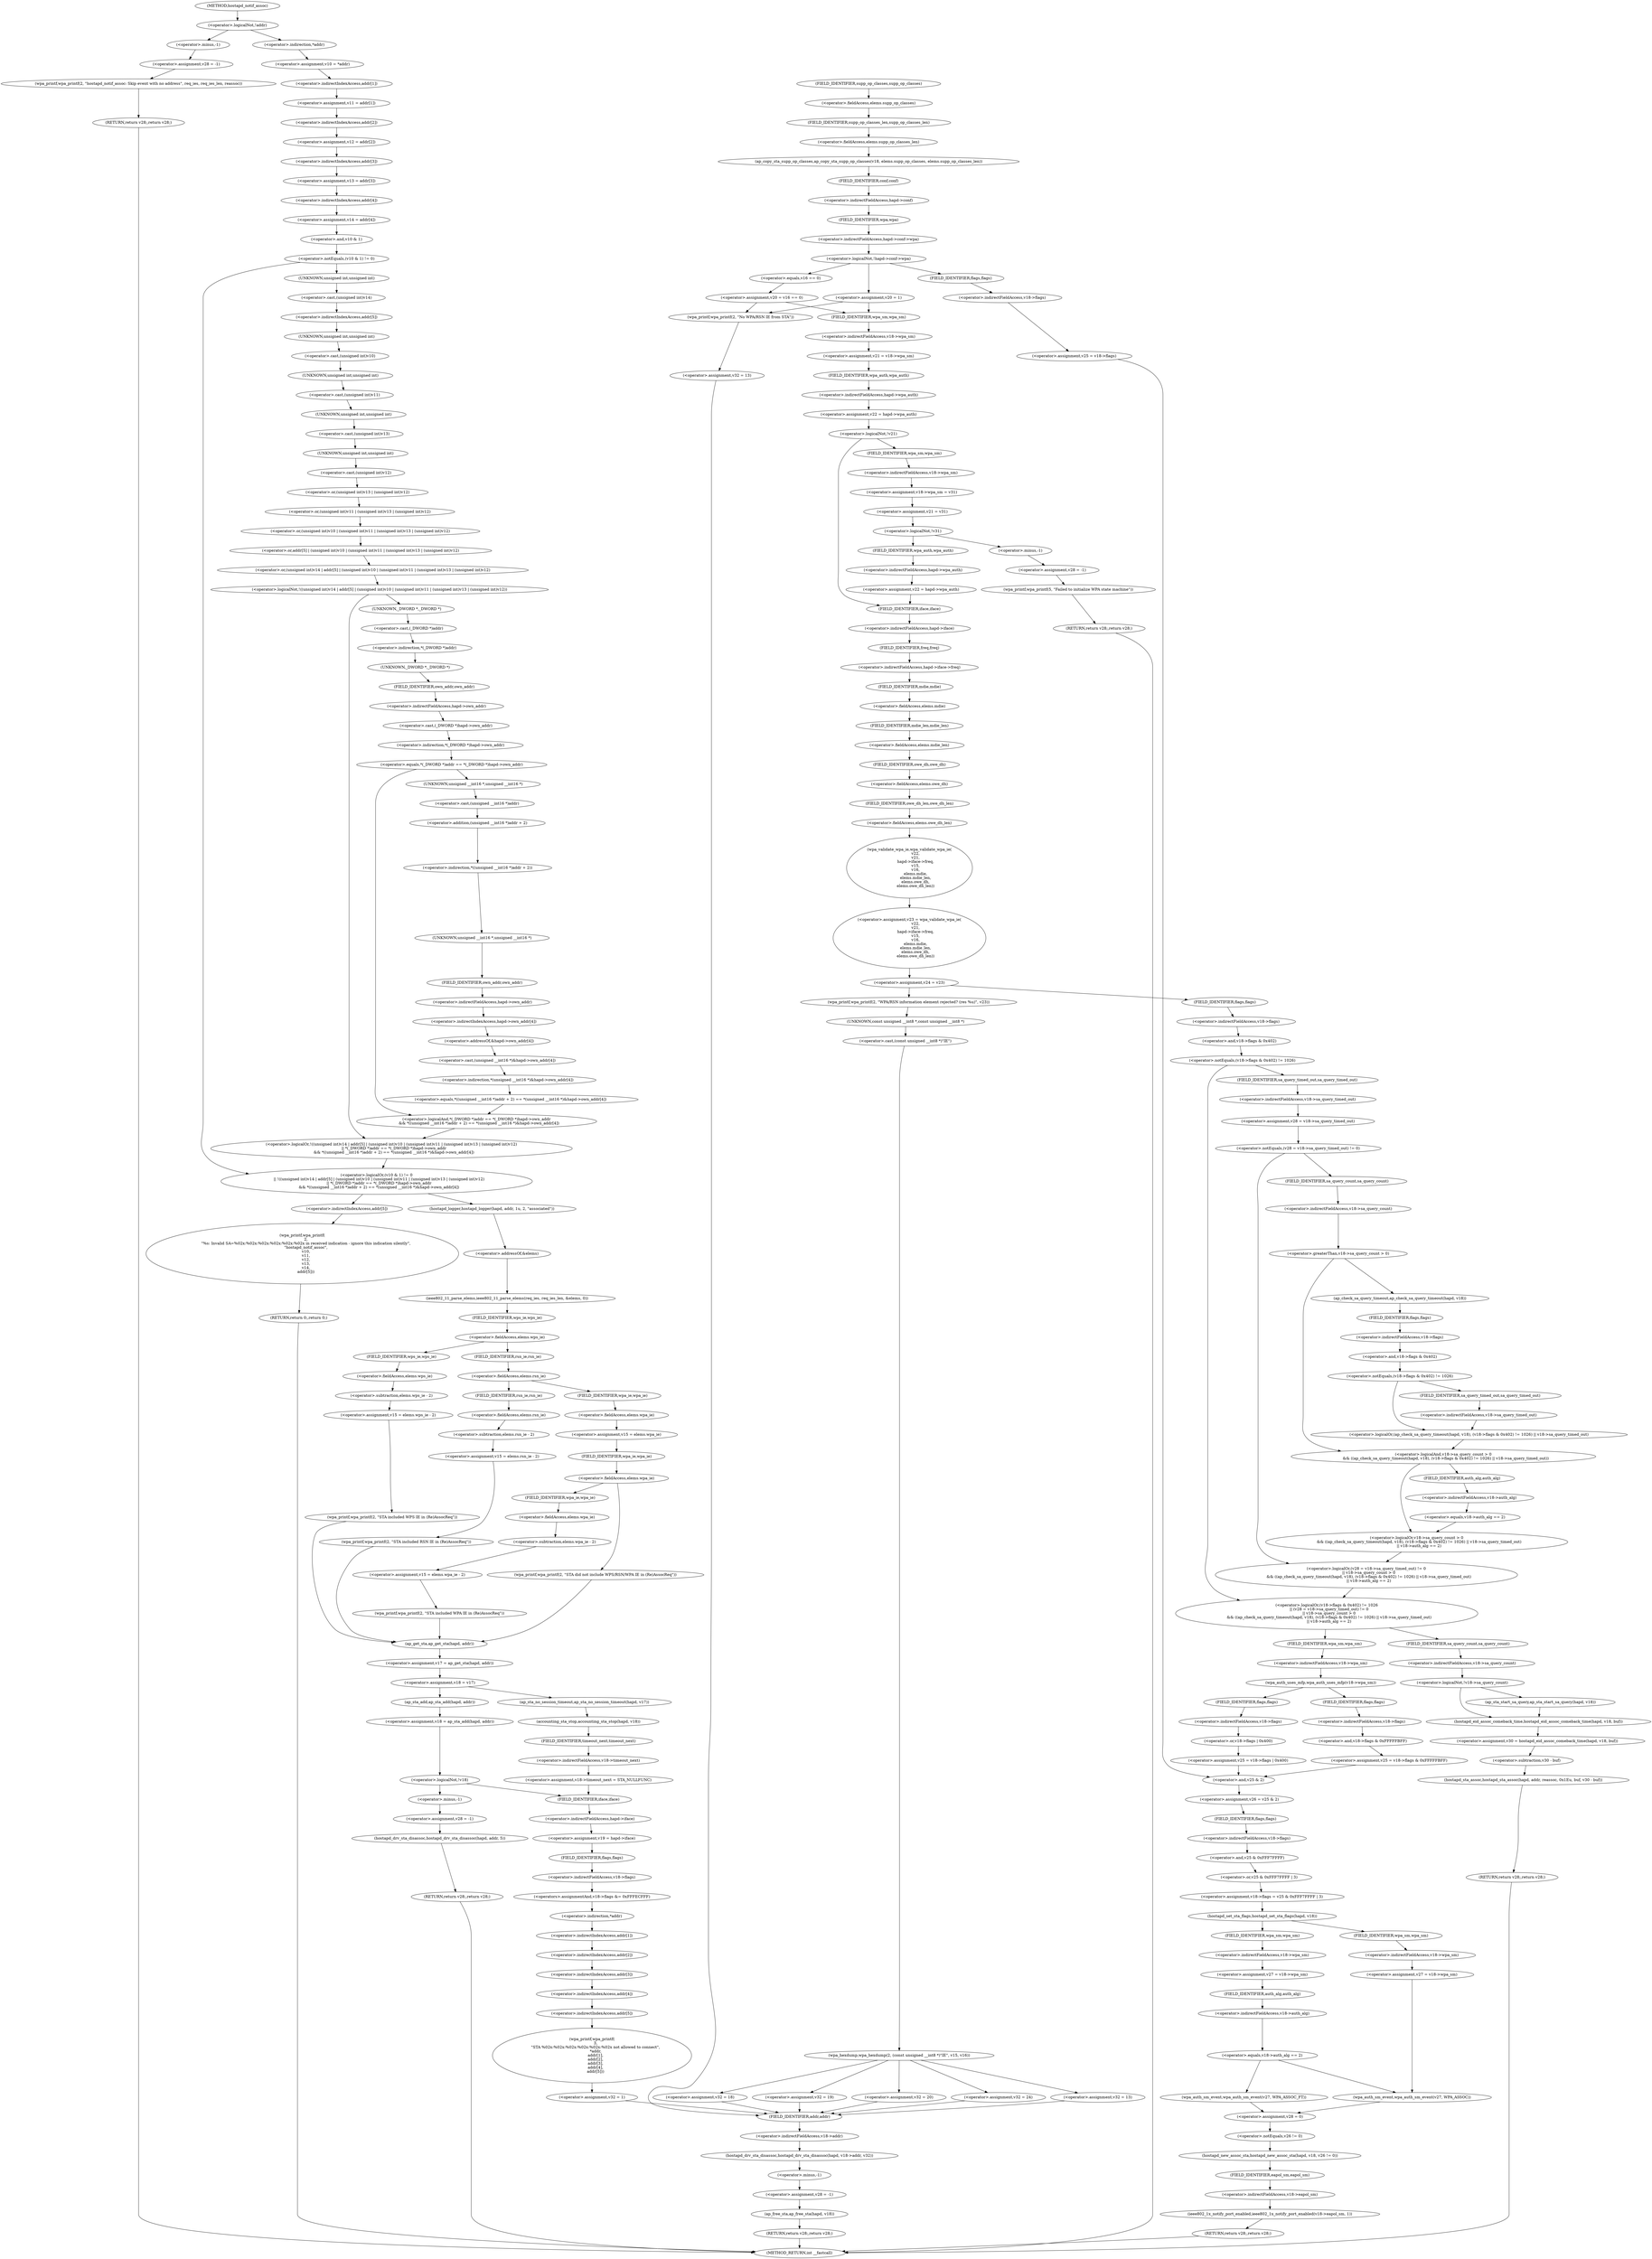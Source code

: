 digraph hostapd_notif_assoc {  
"1000157" [label = "(<operator>.logicalNot,!addr)" ]
"1000160" [label = "(<operator>.assignment,v28 = -1)" ]
"1000162" [label = "(<operator>.minus,-1)" ]
"1000164" [label = "(wpa_printf,wpa_printf(2, \"hostapd_notif_assoc: Skip event with no address\", req_ies, req_ies_len, reassoc))" ]
"1000170" [label = "(RETURN,return v28;,return v28;)" ]
"1000172" [label = "(<operator>.assignment,v10 = *addr)" ]
"1000174" [label = "(<operator>.indirection,*addr)" ]
"1000176" [label = "(<operator>.assignment,v11 = addr[1])" ]
"1000178" [label = "(<operator>.indirectIndexAccess,addr[1])" ]
"1000181" [label = "(<operator>.assignment,v12 = addr[2])" ]
"1000183" [label = "(<operator>.indirectIndexAccess,addr[2])" ]
"1000186" [label = "(<operator>.assignment,v13 = addr[3])" ]
"1000188" [label = "(<operator>.indirectIndexAccess,addr[3])" ]
"1000191" [label = "(<operator>.assignment,v14 = addr[4])" ]
"1000193" [label = "(<operator>.indirectIndexAccess,addr[4])" ]
"1000197" [label = "(<operator>.logicalOr,(v10 & 1) != 0\n    || !((unsigned int)v14 | addr[5] | (unsigned int)v10 | (unsigned int)v11 | (unsigned int)v13 | (unsigned int)v12)\n    || *(_DWORD *)addr == *(_DWORD *)hapd->own_addr\n    && *((unsigned __int16 *)addr + 2) == *(unsigned __int16 *)&hapd->own_addr[4])" ]
"1000198" [label = "(<operator>.notEquals,(v10 & 1) != 0)" ]
"1000199" [label = "(<operator>.and,v10 & 1)" ]
"1000203" [label = "(<operator>.logicalOr,!((unsigned int)v14 | addr[5] | (unsigned int)v10 | (unsigned int)v11 | (unsigned int)v13 | (unsigned int)v12)\n    || *(_DWORD *)addr == *(_DWORD *)hapd->own_addr\n    && *((unsigned __int16 *)addr + 2) == *(unsigned __int16 *)&hapd->own_addr[4])" ]
"1000204" [label = "(<operator>.logicalNot,!((unsigned int)v14 | addr[5] | (unsigned int)v10 | (unsigned int)v11 | (unsigned int)v13 | (unsigned int)v12))" ]
"1000205" [label = "(<operator>.or,(unsigned int)v14 | addr[5] | (unsigned int)v10 | (unsigned int)v11 | (unsigned int)v13 | (unsigned int)v12)" ]
"1000206" [label = "(<operator>.cast,(unsigned int)v14)" ]
"1000207" [label = "(UNKNOWN,unsigned int,unsigned int)" ]
"1000209" [label = "(<operator>.or,addr[5] | (unsigned int)v10 | (unsigned int)v11 | (unsigned int)v13 | (unsigned int)v12)" ]
"1000210" [label = "(<operator>.indirectIndexAccess,addr[5])" ]
"1000213" [label = "(<operator>.or,(unsigned int)v10 | (unsigned int)v11 | (unsigned int)v13 | (unsigned int)v12)" ]
"1000214" [label = "(<operator>.cast,(unsigned int)v10)" ]
"1000215" [label = "(UNKNOWN,unsigned int,unsigned int)" ]
"1000217" [label = "(<operator>.or,(unsigned int)v11 | (unsigned int)v13 | (unsigned int)v12)" ]
"1000218" [label = "(<operator>.cast,(unsigned int)v11)" ]
"1000219" [label = "(UNKNOWN,unsigned int,unsigned int)" ]
"1000221" [label = "(<operator>.or,(unsigned int)v13 | (unsigned int)v12)" ]
"1000222" [label = "(<operator>.cast,(unsigned int)v13)" ]
"1000223" [label = "(UNKNOWN,unsigned int,unsigned int)" ]
"1000225" [label = "(<operator>.cast,(unsigned int)v12)" ]
"1000226" [label = "(UNKNOWN,unsigned int,unsigned int)" ]
"1000228" [label = "(<operator>.logicalAnd,*(_DWORD *)addr == *(_DWORD *)hapd->own_addr\n    && *((unsigned __int16 *)addr + 2) == *(unsigned __int16 *)&hapd->own_addr[4])" ]
"1000229" [label = "(<operator>.equals,*(_DWORD *)addr == *(_DWORD *)hapd->own_addr)" ]
"1000230" [label = "(<operator>.indirection,*(_DWORD *)addr)" ]
"1000231" [label = "(<operator>.cast,(_DWORD *)addr)" ]
"1000232" [label = "(UNKNOWN,_DWORD *,_DWORD *)" ]
"1000234" [label = "(<operator>.indirection,*(_DWORD *)hapd->own_addr)" ]
"1000235" [label = "(<operator>.cast,(_DWORD *)hapd->own_addr)" ]
"1000236" [label = "(UNKNOWN,_DWORD *,_DWORD *)" ]
"1000237" [label = "(<operator>.indirectFieldAccess,hapd->own_addr)" ]
"1000239" [label = "(FIELD_IDENTIFIER,own_addr,own_addr)" ]
"1000240" [label = "(<operator>.equals,*((unsigned __int16 *)addr + 2) == *(unsigned __int16 *)&hapd->own_addr[4])" ]
"1000241" [label = "(<operator>.indirection,*((unsigned __int16 *)addr + 2))" ]
"1000242" [label = "(<operator>.addition,(unsigned __int16 *)addr + 2)" ]
"1000243" [label = "(<operator>.cast,(unsigned __int16 *)addr)" ]
"1000244" [label = "(UNKNOWN,unsigned __int16 *,unsigned __int16 *)" ]
"1000247" [label = "(<operator>.indirection,*(unsigned __int16 *)&hapd->own_addr[4])" ]
"1000248" [label = "(<operator>.cast,(unsigned __int16 *)&hapd->own_addr[4])" ]
"1000249" [label = "(UNKNOWN,unsigned __int16 *,unsigned __int16 *)" ]
"1000250" [label = "(<operator>.addressOf,&hapd->own_addr[4])" ]
"1000251" [label = "(<operator>.indirectIndexAccess,hapd->own_addr[4])" ]
"1000252" [label = "(<operator>.indirectFieldAccess,hapd->own_addr)" ]
"1000254" [label = "(FIELD_IDENTIFIER,own_addr,own_addr)" ]
"1000257" [label = "(wpa_printf,wpa_printf(\n      2,\n      \"%s: Invalid SA=%02x:%02x:%02x:%02x:%02x:%02x in received indication - ignore this indication silently\",\n      \"hostapd_notif_assoc\",\n      v10,\n      v11,\n      v12,\n      v13,\n      v14,\n      addr[5]))" ]
"1000266" [label = "(<operator>.indirectIndexAccess,addr[5])" ]
"1000269" [label = "(RETURN,return 0;,return 0;)" ]
"1000271" [label = "(hostapd_logger,hostapd_logger(hapd, addr, 1u, 2, \"associated\"))" ]
"1000277" [label = "(ieee802_11_parse_elems,ieee802_11_parse_elems(req_ies, req_ies_len, &elems, 0))" ]
"1000280" [label = "(<operator>.addressOf,&elems)" ]
"1000284" [label = "(<operator>.fieldAccess,elems.wps_ie)" ]
"1000286" [label = "(FIELD_IDENTIFIER,wps_ie,wps_ie)" ]
"1000288" [label = "(<operator>.assignment,v15 = elems.wps_ie - 2)" ]
"1000290" [label = "(<operator>.subtraction,elems.wps_ie - 2)" ]
"1000291" [label = "(<operator>.fieldAccess,elems.wps_ie)" ]
"1000293" [label = "(FIELD_IDENTIFIER,wps_ie,wps_ie)" ]
"1000296" [label = "(wpa_printf,wpa_printf(2, \"STA included WPS IE in (Re)AssocReq\"))" ]
"1000301" [label = "(<operator>.fieldAccess,elems.rsn_ie)" ]
"1000303" [label = "(FIELD_IDENTIFIER,rsn_ie,rsn_ie)" ]
"1000305" [label = "(<operator>.assignment,v15 = elems.rsn_ie - 2)" ]
"1000307" [label = "(<operator>.subtraction,elems.rsn_ie - 2)" ]
"1000308" [label = "(<operator>.fieldAccess,elems.rsn_ie)" ]
"1000310" [label = "(FIELD_IDENTIFIER,rsn_ie,rsn_ie)" ]
"1000313" [label = "(wpa_printf,wpa_printf(2, \"STA included RSN IE in (Re)AssocReq\"))" ]
"1000318" [label = "(<operator>.assignment,v15 = elems.wpa_ie)" ]
"1000320" [label = "(<operator>.fieldAccess,elems.wpa_ie)" ]
"1000322" [label = "(FIELD_IDENTIFIER,wpa_ie,wpa_ie)" ]
"1000324" [label = "(<operator>.fieldAccess,elems.wpa_ie)" ]
"1000326" [label = "(FIELD_IDENTIFIER,wpa_ie,wpa_ie)" ]
"1000328" [label = "(<operator>.assignment,v15 = elems.wpa_ie - 2)" ]
"1000330" [label = "(<operator>.subtraction,elems.wpa_ie - 2)" ]
"1000331" [label = "(<operator>.fieldAccess,elems.wpa_ie)" ]
"1000333" [label = "(FIELD_IDENTIFIER,wpa_ie,wpa_ie)" ]
"1000336" [label = "(wpa_printf,wpa_printf(2, \"STA included WPA IE in (Re)AssocReq\"))" ]
"1000342" [label = "(wpa_printf,wpa_printf(2, \"STA did not include WPS/RSN/WPA IE in (Re)AssocReq\"))" ]
"1000345" [label = "(<operator>.assignment,v17 = ap_get_sta(hapd, addr))" ]
"1000347" [label = "(ap_get_sta,ap_get_sta(hapd, addr))" ]
"1000350" [label = "(<operator>.assignment,v18 = v17)" ]
"1000356" [label = "(ap_sta_no_session_timeout,ap_sta_no_session_timeout(hapd, v17))" ]
"1000359" [label = "(accounting_sta_stop,accounting_sta_stop(hapd, v18))" ]
"1000362" [label = "(<operator>.assignment,v18->timeout_next = STA_NULLFUNC)" ]
"1000363" [label = "(<operator>.indirectFieldAccess,v18->timeout_next)" ]
"1000365" [label = "(FIELD_IDENTIFIER,timeout_next,timeout_next)" ]
"1000369" [label = "(<operator>.assignment,v18 = ap_sta_add(hapd, addr))" ]
"1000371" [label = "(ap_sta_add,ap_sta_add(hapd, addr))" ]
"1000375" [label = "(<operator>.logicalNot,!v18)" ]
"1000378" [label = "(<operator>.assignment,v28 = -1)" ]
"1000380" [label = "(<operator>.minus,-1)" ]
"1000382" [label = "(hostapd_drv_sta_disassoc,hostapd_drv_sta_disassoc(hapd, addr, 5))" ]
"1000386" [label = "(RETURN,return v28;,return v28;)" ]
"1000388" [label = "(<operator>.assignment,v19 = hapd->iface)" ]
"1000390" [label = "(<operator>.indirectFieldAccess,hapd->iface)" ]
"1000392" [label = "(FIELD_IDENTIFIER,iface,iface)" ]
"1000393" [label = "(<operators>.assignmentAnd,v18->flags &= 0xFFFECFFF)" ]
"1000394" [label = "(<operator>.indirectFieldAccess,v18->flags)" ]
"1000396" [label = "(FIELD_IDENTIFIER,flags,flags)" ]
"1000399" [label = "(wpa_printf,wpa_printf(\n      3,\n      \"STA %02x:%02x:%02x:%02x:%02x:%02x not allowed to connect\",\n      *addr,\n      addr[1],\n      addr[2],\n      addr[3],\n      addr[4],\n      addr[5]))" ]
"1000402" [label = "(<operator>.indirection,*addr)" ]
"1000404" [label = "(<operator>.indirectIndexAccess,addr[1])" ]
"1000407" [label = "(<operator>.indirectIndexAccess,addr[2])" ]
"1000410" [label = "(<operator>.indirectIndexAccess,addr[3])" ]
"1000413" [label = "(<operator>.indirectIndexAccess,addr[4])" ]
"1000416" [label = "(<operator>.indirectIndexAccess,addr[5])" ]
"1000419" [label = "(<operator>.assignment,v32 = 1)" ]
"1000423" [label = "(hostapd_drv_sta_disassoc,hostapd_drv_sta_disassoc(hapd, v18->addr, v32))" ]
"1000425" [label = "(<operator>.indirectFieldAccess,v18->addr)" ]
"1000427" [label = "(FIELD_IDENTIFIER,addr,addr)" ]
"1000429" [label = "(<operator>.assignment,v28 = -1)" ]
"1000431" [label = "(<operator>.minus,-1)" ]
"1000433" [label = "(ap_free_sta,ap_free_sta(hapd, v18))" ]
"1000436" [label = "(RETURN,return v28;,return v28;)" ]
"1000438" [label = "(ap_copy_sta_supp_op_classes,ap_copy_sta_supp_op_classes(v18, elems.supp_op_classes, elems.supp_op_classes_len))" ]
"1000440" [label = "(<operator>.fieldAccess,elems.supp_op_classes)" ]
"1000442" [label = "(FIELD_IDENTIFIER,supp_op_classes,supp_op_classes)" ]
"1000443" [label = "(<operator>.fieldAccess,elems.supp_op_classes_len)" ]
"1000445" [label = "(FIELD_IDENTIFIER,supp_op_classes_len,supp_op_classes_len)" ]
"1000447" [label = "(<operator>.logicalNot,!hapd->conf->wpa)" ]
"1000448" [label = "(<operator>.indirectFieldAccess,hapd->conf->wpa)" ]
"1000449" [label = "(<operator>.indirectFieldAccess,hapd->conf)" ]
"1000451" [label = "(FIELD_IDENTIFIER,conf,conf)" ]
"1000452" [label = "(FIELD_IDENTIFIER,wpa,wpa)" ]
"1000454" [label = "(<operator>.assignment,v25 = v18->flags)" ]
"1000456" [label = "(<operator>.indirectFieldAccess,v18->flags)" ]
"1000458" [label = "(FIELD_IDENTIFIER,flags,flags)" ]
"1000462" [label = "(<operator>.assignment,v20 = v16 == 0)" ]
"1000464" [label = "(<operator>.equals,v16 == 0)" ]
"1000468" [label = "(<operator>.assignment,v20 = 1)" ]
"1000474" [label = "(wpa_printf,wpa_printf(2, \"No WPA/RSN IE from STA\"))" ]
"1000477" [label = "(<operator>.assignment,v32 = 13)" ]
"1000481" [label = "(<operator>.assignment,v21 = v18->wpa_sm)" ]
"1000483" [label = "(<operator>.indirectFieldAccess,v18->wpa_sm)" ]
"1000485" [label = "(FIELD_IDENTIFIER,wpa_sm,wpa_sm)" ]
"1000486" [label = "(<operator>.assignment,v22 = hapd->wpa_auth)" ]
"1000488" [label = "(<operator>.indirectFieldAccess,hapd->wpa_auth)" ]
"1000490" [label = "(FIELD_IDENTIFIER,wpa_auth,wpa_auth)" ]
"1000492" [label = "(<operator>.logicalNot,!v21)" ]
"1000495" [label = "(<operator>.assignment,v18->wpa_sm = v31)" ]
"1000496" [label = "(<operator>.indirectFieldAccess,v18->wpa_sm)" ]
"1000498" [label = "(FIELD_IDENTIFIER,wpa_sm,wpa_sm)" ]
"1000500" [label = "(<operator>.assignment,v21 = v31)" ]
"1000504" [label = "(<operator>.logicalNot,!v31)" ]
"1000507" [label = "(<operator>.assignment,v28 = -1)" ]
"1000509" [label = "(<operator>.minus,-1)" ]
"1000511" [label = "(wpa_printf,wpa_printf(5, \"Failed to initialize WPA state machine\"))" ]
"1000514" [label = "(RETURN,return v28;,return v28;)" ]
"1000516" [label = "(<operator>.assignment,v22 = hapd->wpa_auth)" ]
"1000518" [label = "(<operator>.indirectFieldAccess,hapd->wpa_auth)" ]
"1000520" [label = "(FIELD_IDENTIFIER,wpa_auth,wpa_auth)" ]
"1000521" [label = "(<operator>.assignment,v23 = wpa_validate_wpa_ie(\n          v22,\n          v21,\n          hapd->iface->freq,\n          v15,\n          v16,\n          elems.mdie,\n          elems.mdie_len,\n          elems.owe_dh,\n          elems.owe_dh_len))" ]
"1000523" [label = "(wpa_validate_wpa_ie,wpa_validate_wpa_ie(\n          v22,\n          v21,\n          hapd->iface->freq,\n          v15,\n          v16,\n          elems.mdie,\n          elems.mdie_len,\n          elems.owe_dh,\n          elems.owe_dh_len))" ]
"1000526" [label = "(<operator>.indirectFieldAccess,hapd->iface->freq)" ]
"1000527" [label = "(<operator>.indirectFieldAccess,hapd->iface)" ]
"1000529" [label = "(FIELD_IDENTIFIER,iface,iface)" ]
"1000530" [label = "(FIELD_IDENTIFIER,freq,freq)" ]
"1000533" [label = "(<operator>.fieldAccess,elems.mdie)" ]
"1000535" [label = "(FIELD_IDENTIFIER,mdie,mdie)" ]
"1000536" [label = "(<operator>.fieldAccess,elems.mdie_len)" ]
"1000538" [label = "(FIELD_IDENTIFIER,mdie_len,mdie_len)" ]
"1000539" [label = "(<operator>.fieldAccess,elems.owe_dh)" ]
"1000541" [label = "(FIELD_IDENTIFIER,owe_dh,owe_dh)" ]
"1000542" [label = "(<operator>.fieldAccess,elems.owe_dh_len)" ]
"1000544" [label = "(FIELD_IDENTIFIER,owe_dh_len,owe_dh_len)" ]
"1000545" [label = "(<operator>.assignment,v24 = v23)" ]
"1000551" [label = "(wpa_printf,wpa_printf(2, \"WPA/RSN information element rejected? (res %u)\", v23))" ]
"1000555" [label = "(wpa_hexdump,wpa_hexdump(2, (const unsigned __int8 *)\"IE\", v15, v16))" ]
"1000557" [label = "(<operator>.cast,(const unsigned __int8 *)\"IE\")" ]
"1000558" [label = "(UNKNOWN,const unsigned __int8 *,const unsigned __int8 *)" ]
"1000566" [label = "(<operator>.assignment,v32 = 18)" ]
"1000571" [label = "(<operator>.assignment,v32 = 19)" ]
"1000576" [label = "(<operator>.assignment,v32 = 20)" ]
"1000581" [label = "(<operator>.assignment,v32 = 24)" ]
"1000586" [label = "(<operator>.assignment,v32 = 13)" ]
"1000592" [label = "(<operator>.logicalOr,(v18->flags & 0x402) != 1026\n    || (v28 = v18->sa_query_timed_out) != 0\n    || v18->sa_query_count > 0\n    && ((ap_check_sa_query_timeout(hapd, v18), (v18->flags & 0x402) != 1026) || v18->sa_query_timed_out)\n    || v18->auth_alg == 2)" ]
"1000593" [label = "(<operator>.notEquals,(v18->flags & 0x402) != 1026)" ]
"1000594" [label = "(<operator>.and,v18->flags & 0x402)" ]
"1000595" [label = "(<operator>.indirectFieldAccess,v18->flags)" ]
"1000597" [label = "(FIELD_IDENTIFIER,flags,flags)" ]
"1000600" [label = "(<operator>.logicalOr,(v28 = v18->sa_query_timed_out) != 0\n    || v18->sa_query_count > 0\n    && ((ap_check_sa_query_timeout(hapd, v18), (v18->flags & 0x402) != 1026) || v18->sa_query_timed_out)\n    || v18->auth_alg == 2)" ]
"1000601" [label = "(<operator>.notEquals,(v28 = v18->sa_query_timed_out) != 0)" ]
"1000602" [label = "(<operator>.assignment,v28 = v18->sa_query_timed_out)" ]
"1000604" [label = "(<operator>.indirectFieldAccess,v18->sa_query_timed_out)" ]
"1000606" [label = "(FIELD_IDENTIFIER,sa_query_timed_out,sa_query_timed_out)" ]
"1000608" [label = "(<operator>.logicalOr,v18->sa_query_count > 0\n    && ((ap_check_sa_query_timeout(hapd, v18), (v18->flags & 0x402) != 1026) || v18->sa_query_timed_out)\n    || v18->auth_alg == 2)" ]
"1000609" [label = "(<operator>.logicalAnd,v18->sa_query_count > 0\n    && ((ap_check_sa_query_timeout(hapd, v18), (v18->flags & 0x402) != 1026) || v18->sa_query_timed_out))" ]
"1000610" [label = "(<operator>.greaterThan,v18->sa_query_count > 0)" ]
"1000611" [label = "(<operator>.indirectFieldAccess,v18->sa_query_count)" ]
"1000613" [label = "(FIELD_IDENTIFIER,sa_query_count,sa_query_count)" ]
"1000615" [label = "(<operator>.logicalOr,(ap_check_sa_query_timeout(hapd, v18), (v18->flags & 0x402) != 1026) || v18->sa_query_timed_out)" ]
"1000617" [label = "(ap_check_sa_query_timeout,ap_check_sa_query_timeout(hapd, v18))" ]
"1000620" [label = "(<operator>.notEquals,(v18->flags & 0x402) != 1026)" ]
"1000621" [label = "(<operator>.and,v18->flags & 0x402)" ]
"1000622" [label = "(<operator>.indirectFieldAccess,v18->flags)" ]
"1000624" [label = "(FIELD_IDENTIFIER,flags,flags)" ]
"1000627" [label = "(<operator>.indirectFieldAccess,v18->sa_query_timed_out)" ]
"1000629" [label = "(FIELD_IDENTIFIER,sa_query_timed_out,sa_query_timed_out)" ]
"1000630" [label = "(<operator>.equals,v18->auth_alg == 2)" ]
"1000631" [label = "(<operator>.indirectFieldAccess,v18->auth_alg)" ]
"1000633" [label = "(FIELD_IDENTIFIER,auth_alg,auth_alg)" ]
"1000637" [label = "(wpa_auth_uses_mfp,wpa_auth_uses_mfp(v18->wpa_sm))" ]
"1000638" [label = "(<operator>.indirectFieldAccess,v18->wpa_sm)" ]
"1000640" [label = "(FIELD_IDENTIFIER,wpa_sm,wpa_sm)" ]
"1000641" [label = "(<operator>.assignment,v25 = v18->flags | 0x400)" ]
"1000643" [label = "(<operator>.or,v18->flags | 0x400)" ]
"1000644" [label = "(<operator>.indirectFieldAccess,v18->flags)" ]
"1000646" [label = "(FIELD_IDENTIFIER,flags,flags)" ]
"1000649" [label = "(<operator>.assignment,v25 = v18->flags & 0xFFFFFBFF)" ]
"1000651" [label = "(<operator>.and,v18->flags & 0xFFFFFBFF)" ]
"1000652" [label = "(<operator>.indirectFieldAccess,v18->flags)" ]
"1000654" [label = "(FIELD_IDENTIFIER,flags,flags)" ]
"1000657" [label = "(<operator>.assignment,v26 = v25 & 2)" ]
"1000659" [label = "(<operator>.and,v25 & 2)" ]
"1000662" [label = "(<operator>.assignment,v18->flags = v25 & 0xFFF7FFFF | 3)" ]
"1000663" [label = "(<operator>.indirectFieldAccess,v18->flags)" ]
"1000665" [label = "(FIELD_IDENTIFIER,flags,flags)" ]
"1000666" [label = "(<operator>.or,v25 & 0xFFF7FFFF | 3)" ]
"1000667" [label = "(<operator>.and,v25 & 0xFFF7FFFF)" ]
"1000671" [label = "(hostapd_set_sta_flags,hostapd_set_sta_flags(hapd, v18))" ]
"1000677" [label = "(<operator>.assignment,v27 = v18->wpa_sm)" ]
"1000679" [label = "(<operator>.indirectFieldAccess,v18->wpa_sm)" ]
"1000681" [label = "(FIELD_IDENTIFIER,wpa_sm,wpa_sm)" ]
"1000683" [label = "(<operator>.equals,v18->auth_alg == 2)" ]
"1000684" [label = "(<operator>.indirectFieldAccess,v18->auth_alg)" ]
"1000686" [label = "(FIELD_IDENTIFIER,auth_alg,auth_alg)" ]
"1000689" [label = "(wpa_auth_sm_event,wpa_auth_sm_event(v27, WPA_ASSOC_FT))" ]
"1000695" [label = "(<operator>.assignment,v27 = v18->wpa_sm)" ]
"1000697" [label = "(<operator>.indirectFieldAccess,v18->wpa_sm)" ]
"1000699" [label = "(FIELD_IDENTIFIER,wpa_sm,wpa_sm)" ]
"1000700" [label = "(wpa_auth_sm_event,wpa_auth_sm_event(v27, WPA_ASSOC))" ]
"1000704" [label = "(<operator>.assignment,v28 = 0)" ]
"1000707" [label = "(hostapd_new_assoc_sta,hostapd_new_assoc_sta(hapd, v18, v26 != 0))" ]
"1000710" [label = "(<operator>.notEquals,v26 != 0)" ]
"1000713" [label = "(ieee802_1x_notify_port_enabled,ieee802_1x_notify_port_enabled(v18->eapol_sm, 1))" ]
"1000714" [label = "(<operator>.indirectFieldAccess,v18->eapol_sm)" ]
"1000716" [label = "(FIELD_IDENTIFIER,eapol_sm,eapol_sm)" ]
"1000718" [label = "(RETURN,return v28;,return v28;)" ]
"1000721" [label = "(<operator>.logicalNot,!v18->sa_query_count)" ]
"1000722" [label = "(<operator>.indirectFieldAccess,v18->sa_query_count)" ]
"1000724" [label = "(FIELD_IDENTIFIER,sa_query_count,sa_query_count)" ]
"1000725" [label = "(ap_sta_start_sa_query,ap_sta_start_sa_query(hapd, v18))" ]
"1000728" [label = "(<operator>.assignment,v30 = hostapd_eid_assoc_comeback_time(hapd, v18, buf))" ]
"1000730" [label = "(hostapd_eid_assoc_comeback_time,hostapd_eid_assoc_comeback_time(hapd, v18, buf))" ]
"1000734" [label = "(hostapd_sta_assoc,hostapd_sta_assoc(hapd, addr, reassoc, 0x1Eu, buf, v30 - buf))" ]
"1000740" [label = "(<operator>.subtraction,v30 - buf)" ]
"1000743" [label = "(RETURN,return v28;,return v28;)" ]
"1000125" [label = "(METHOD,hostapd_notif_assoc)" ]
"1000745" [label = "(METHOD_RETURN,int __fastcall)" ]
  "1000157" -> "1000162" 
  "1000157" -> "1000174" 
  "1000160" -> "1000164" 
  "1000162" -> "1000160" 
  "1000164" -> "1000170" 
  "1000170" -> "1000745" 
  "1000172" -> "1000178" 
  "1000174" -> "1000172" 
  "1000176" -> "1000183" 
  "1000178" -> "1000176" 
  "1000181" -> "1000188" 
  "1000183" -> "1000181" 
  "1000186" -> "1000193" 
  "1000188" -> "1000186" 
  "1000191" -> "1000199" 
  "1000193" -> "1000191" 
  "1000197" -> "1000266" 
  "1000197" -> "1000271" 
  "1000198" -> "1000207" 
  "1000198" -> "1000197" 
  "1000199" -> "1000198" 
  "1000203" -> "1000197" 
  "1000204" -> "1000232" 
  "1000204" -> "1000203" 
  "1000205" -> "1000204" 
  "1000206" -> "1000210" 
  "1000207" -> "1000206" 
  "1000209" -> "1000205" 
  "1000210" -> "1000215" 
  "1000213" -> "1000209" 
  "1000214" -> "1000219" 
  "1000215" -> "1000214" 
  "1000217" -> "1000213" 
  "1000218" -> "1000223" 
  "1000219" -> "1000218" 
  "1000221" -> "1000217" 
  "1000222" -> "1000226" 
  "1000223" -> "1000222" 
  "1000225" -> "1000221" 
  "1000226" -> "1000225" 
  "1000228" -> "1000203" 
  "1000229" -> "1000244" 
  "1000229" -> "1000228" 
  "1000230" -> "1000236" 
  "1000231" -> "1000230" 
  "1000232" -> "1000231" 
  "1000234" -> "1000229" 
  "1000235" -> "1000234" 
  "1000236" -> "1000239" 
  "1000237" -> "1000235" 
  "1000239" -> "1000237" 
  "1000240" -> "1000228" 
  "1000241" -> "1000249" 
  "1000242" -> "1000241" 
  "1000243" -> "1000242" 
  "1000244" -> "1000243" 
  "1000247" -> "1000240" 
  "1000248" -> "1000247" 
  "1000249" -> "1000254" 
  "1000250" -> "1000248" 
  "1000251" -> "1000250" 
  "1000252" -> "1000251" 
  "1000254" -> "1000252" 
  "1000257" -> "1000269" 
  "1000266" -> "1000257" 
  "1000269" -> "1000745" 
  "1000271" -> "1000280" 
  "1000277" -> "1000286" 
  "1000280" -> "1000277" 
  "1000284" -> "1000293" 
  "1000284" -> "1000303" 
  "1000286" -> "1000284" 
  "1000288" -> "1000296" 
  "1000290" -> "1000288" 
  "1000291" -> "1000290" 
  "1000293" -> "1000291" 
  "1000296" -> "1000347" 
  "1000301" -> "1000310" 
  "1000301" -> "1000322" 
  "1000303" -> "1000301" 
  "1000305" -> "1000313" 
  "1000307" -> "1000305" 
  "1000308" -> "1000307" 
  "1000310" -> "1000308" 
  "1000313" -> "1000347" 
  "1000318" -> "1000326" 
  "1000320" -> "1000318" 
  "1000322" -> "1000320" 
  "1000324" -> "1000333" 
  "1000324" -> "1000342" 
  "1000326" -> "1000324" 
  "1000328" -> "1000336" 
  "1000330" -> "1000328" 
  "1000331" -> "1000330" 
  "1000333" -> "1000331" 
  "1000336" -> "1000347" 
  "1000342" -> "1000347" 
  "1000345" -> "1000350" 
  "1000347" -> "1000345" 
  "1000350" -> "1000356" 
  "1000350" -> "1000371" 
  "1000356" -> "1000359" 
  "1000359" -> "1000365" 
  "1000362" -> "1000392" 
  "1000363" -> "1000362" 
  "1000365" -> "1000363" 
  "1000369" -> "1000375" 
  "1000371" -> "1000369" 
  "1000375" -> "1000380" 
  "1000375" -> "1000392" 
  "1000378" -> "1000382" 
  "1000380" -> "1000378" 
  "1000382" -> "1000386" 
  "1000386" -> "1000745" 
  "1000388" -> "1000396" 
  "1000390" -> "1000388" 
  "1000392" -> "1000390" 
  "1000393" -> "1000402" 
  "1000394" -> "1000393" 
  "1000396" -> "1000394" 
  "1000399" -> "1000419" 
  "1000402" -> "1000404" 
  "1000404" -> "1000407" 
  "1000407" -> "1000410" 
  "1000410" -> "1000413" 
  "1000413" -> "1000416" 
  "1000416" -> "1000399" 
  "1000419" -> "1000427" 
  "1000423" -> "1000431" 
  "1000425" -> "1000423" 
  "1000427" -> "1000425" 
  "1000429" -> "1000433" 
  "1000431" -> "1000429" 
  "1000433" -> "1000436" 
  "1000436" -> "1000745" 
  "1000438" -> "1000451" 
  "1000440" -> "1000445" 
  "1000442" -> "1000440" 
  "1000443" -> "1000438" 
  "1000445" -> "1000443" 
  "1000447" -> "1000458" 
  "1000447" -> "1000464" 
  "1000447" -> "1000468" 
  "1000448" -> "1000447" 
  "1000449" -> "1000452" 
  "1000451" -> "1000449" 
  "1000452" -> "1000448" 
  "1000454" -> "1000659" 
  "1000456" -> "1000454" 
  "1000458" -> "1000456" 
  "1000462" -> "1000474" 
  "1000462" -> "1000485" 
  "1000464" -> "1000462" 
  "1000468" -> "1000474" 
  "1000468" -> "1000485" 
  "1000474" -> "1000477" 
  "1000477" -> "1000427" 
  "1000481" -> "1000490" 
  "1000483" -> "1000481" 
  "1000485" -> "1000483" 
  "1000486" -> "1000492" 
  "1000488" -> "1000486" 
  "1000490" -> "1000488" 
  "1000492" -> "1000498" 
  "1000492" -> "1000529" 
  "1000495" -> "1000500" 
  "1000496" -> "1000495" 
  "1000498" -> "1000496" 
  "1000500" -> "1000504" 
  "1000504" -> "1000509" 
  "1000504" -> "1000520" 
  "1000507" -> "1000511" 
  "1000509" -> "1000507" 
  "1000511" -> "1000514" 
  "1000514" -> "1000745" 
  "1000516" -> "1000529" 
  "1000518" -> "1000516" 
  "1000520" -> "1000518" 
  "1000521" -> "1000545" 
  "1000523" -> "1000521" 
  "1000526" -> "1000535" 
  "1000527" -> "1000530" 
  "1000529" -> "1000527" 
  "1000530" -> "1000526" 
  "1000533" -> "1000538" 
  "1000535" -> "1000533" 
  "1000536" -> "1000541" 
  "1000538" -> "1000536" 
  "1000539" -> "1000544" 
  "1000541" -> "1000539" 
  "1000542" -> "1000523" 
  "1000544" -> "1000542" 
  "1000545" -> "1000551" 
  "1000545" -> "1000597" 
  "1000551" -> "1000558" 
  "1000555" -> "1000566" 
  "1000555" -> "1000571" 
  "1000555" -> "1000576" 
  "1000555" -> "1000581" 
  "1000555" -> "1000586" 
  "1000557" -> "1000555" 
  "1000558" -> "1000557" 
  "1000566" -> "1000427" 
  "1000571" -> "1000427" 
  "1000576" -> "1000427" 
  "1000581" -> "1000427" 
  "1000586" -> "1000427" 
  "1000592" -> "1000640" 
  "1000592" -> "1000724" 
  "1000593" -> "1000592" 
  "1000593" -> "1000606" 
  "1000594" -> "1000593" 
  "1000595" -> "1000594" 
  "1000597" -> "1000595" 
  "1000600" -> "1000592" 
  "1000601" -> "1000600" 
  "1000601" -> "1000613" 
  "1000602" -> "1000601" 
  "1000604" -> "1000602" 
  "1000606" -> "1000604" 
  "1000608" -> "1000600" 
  "1000609" -> "1000608" 
  "1000609" -> "1000633" 
  "1000610" -> "1000609" 
  "1000610" -> "1000617" 
  "1000611" -> "1000610" 
  "1000613" -> "1000611" 
  "1000615" -> "1000609" 
  "1000617" -> "1000624" 
  "1000620" -> "1000615" 
  "1000620" -> "1000629" 
  "1000621" -> "1000620" 
  "1000622" -> "1000621" 
  "1000624" -> "1000622" 
  "1000627" -> "1000615" 
  "1000629" -> "1000627" 
  "1000630" -> "1000608" 
  "1000631" -> "1000630" 
  "1000633" -> "1000631" 
  "1000637" -> "1000646" 
  "1000637" -> "1000654" 
  "1000638" -> "1000637" 
  "1000640" -> "1000638" 
  "1000641" -> "1000659" 
  "1000643" -> "1000641" 
  "1000644" -> "1000643" 
  "1000646" -> "1000644" 
  "1000649" -> "1000659" 
  "1000651" -> "1000649" 
  "1000652" -> "1000651" 
  "1000654" -> "1000652" 
  "1000657" -> "1000665" 
  "1000659" -> "1000657" 
  "1000662" -> "1000671" 
  "1000663" -> "1000667" 
  "1000665" -> "1000663" 
  "1000666" -> "1000662" 
  "1000667" -> "1000666" 
  "1000671" -> "1000681" 
  "1000671" -> "1000699" 
  "1000677" -> "1000686" 
  "1000679" -> "1000677" 
  "1000681" -> "1000679" 
  "1000683" -> "1000689" 
  "1000683" -> "1000700" 
  "1000684" -> "1000683" 
  "1000686" -> "1000684" 
  "1000689" -> "1000704" 
  "1000695" -> "1000700" 
  "1000697" -> "1000695" 
  "1000699" -> "1000697" 
  "1000700" -> "1000704" 
  "1000704" -> "1000710" 
  "1000707" -> "1000716" 
  "1000710" -> "1000707" 
  "1000713" -> "1000718" 
  "1000714" -> "1000713" 
  "1000716" -> "1000714" 
  "1000718" -> "1000745" 
  "1000721" -> "1000725" 
  "1000721" -> "1000730" 
  "1000722" -> "1000721" 
  "1000724" -> "1000722" 
  "1000725" -> "1000730" 
  "1000728" -> "1000740" 
  "1000730" -> "1000728" 
  "1000734" -> "1000743" 
  "1000740" -> "1000734" 
  "1000743" -> "1000745" 
  "1000125" -> "1000157" 
}
